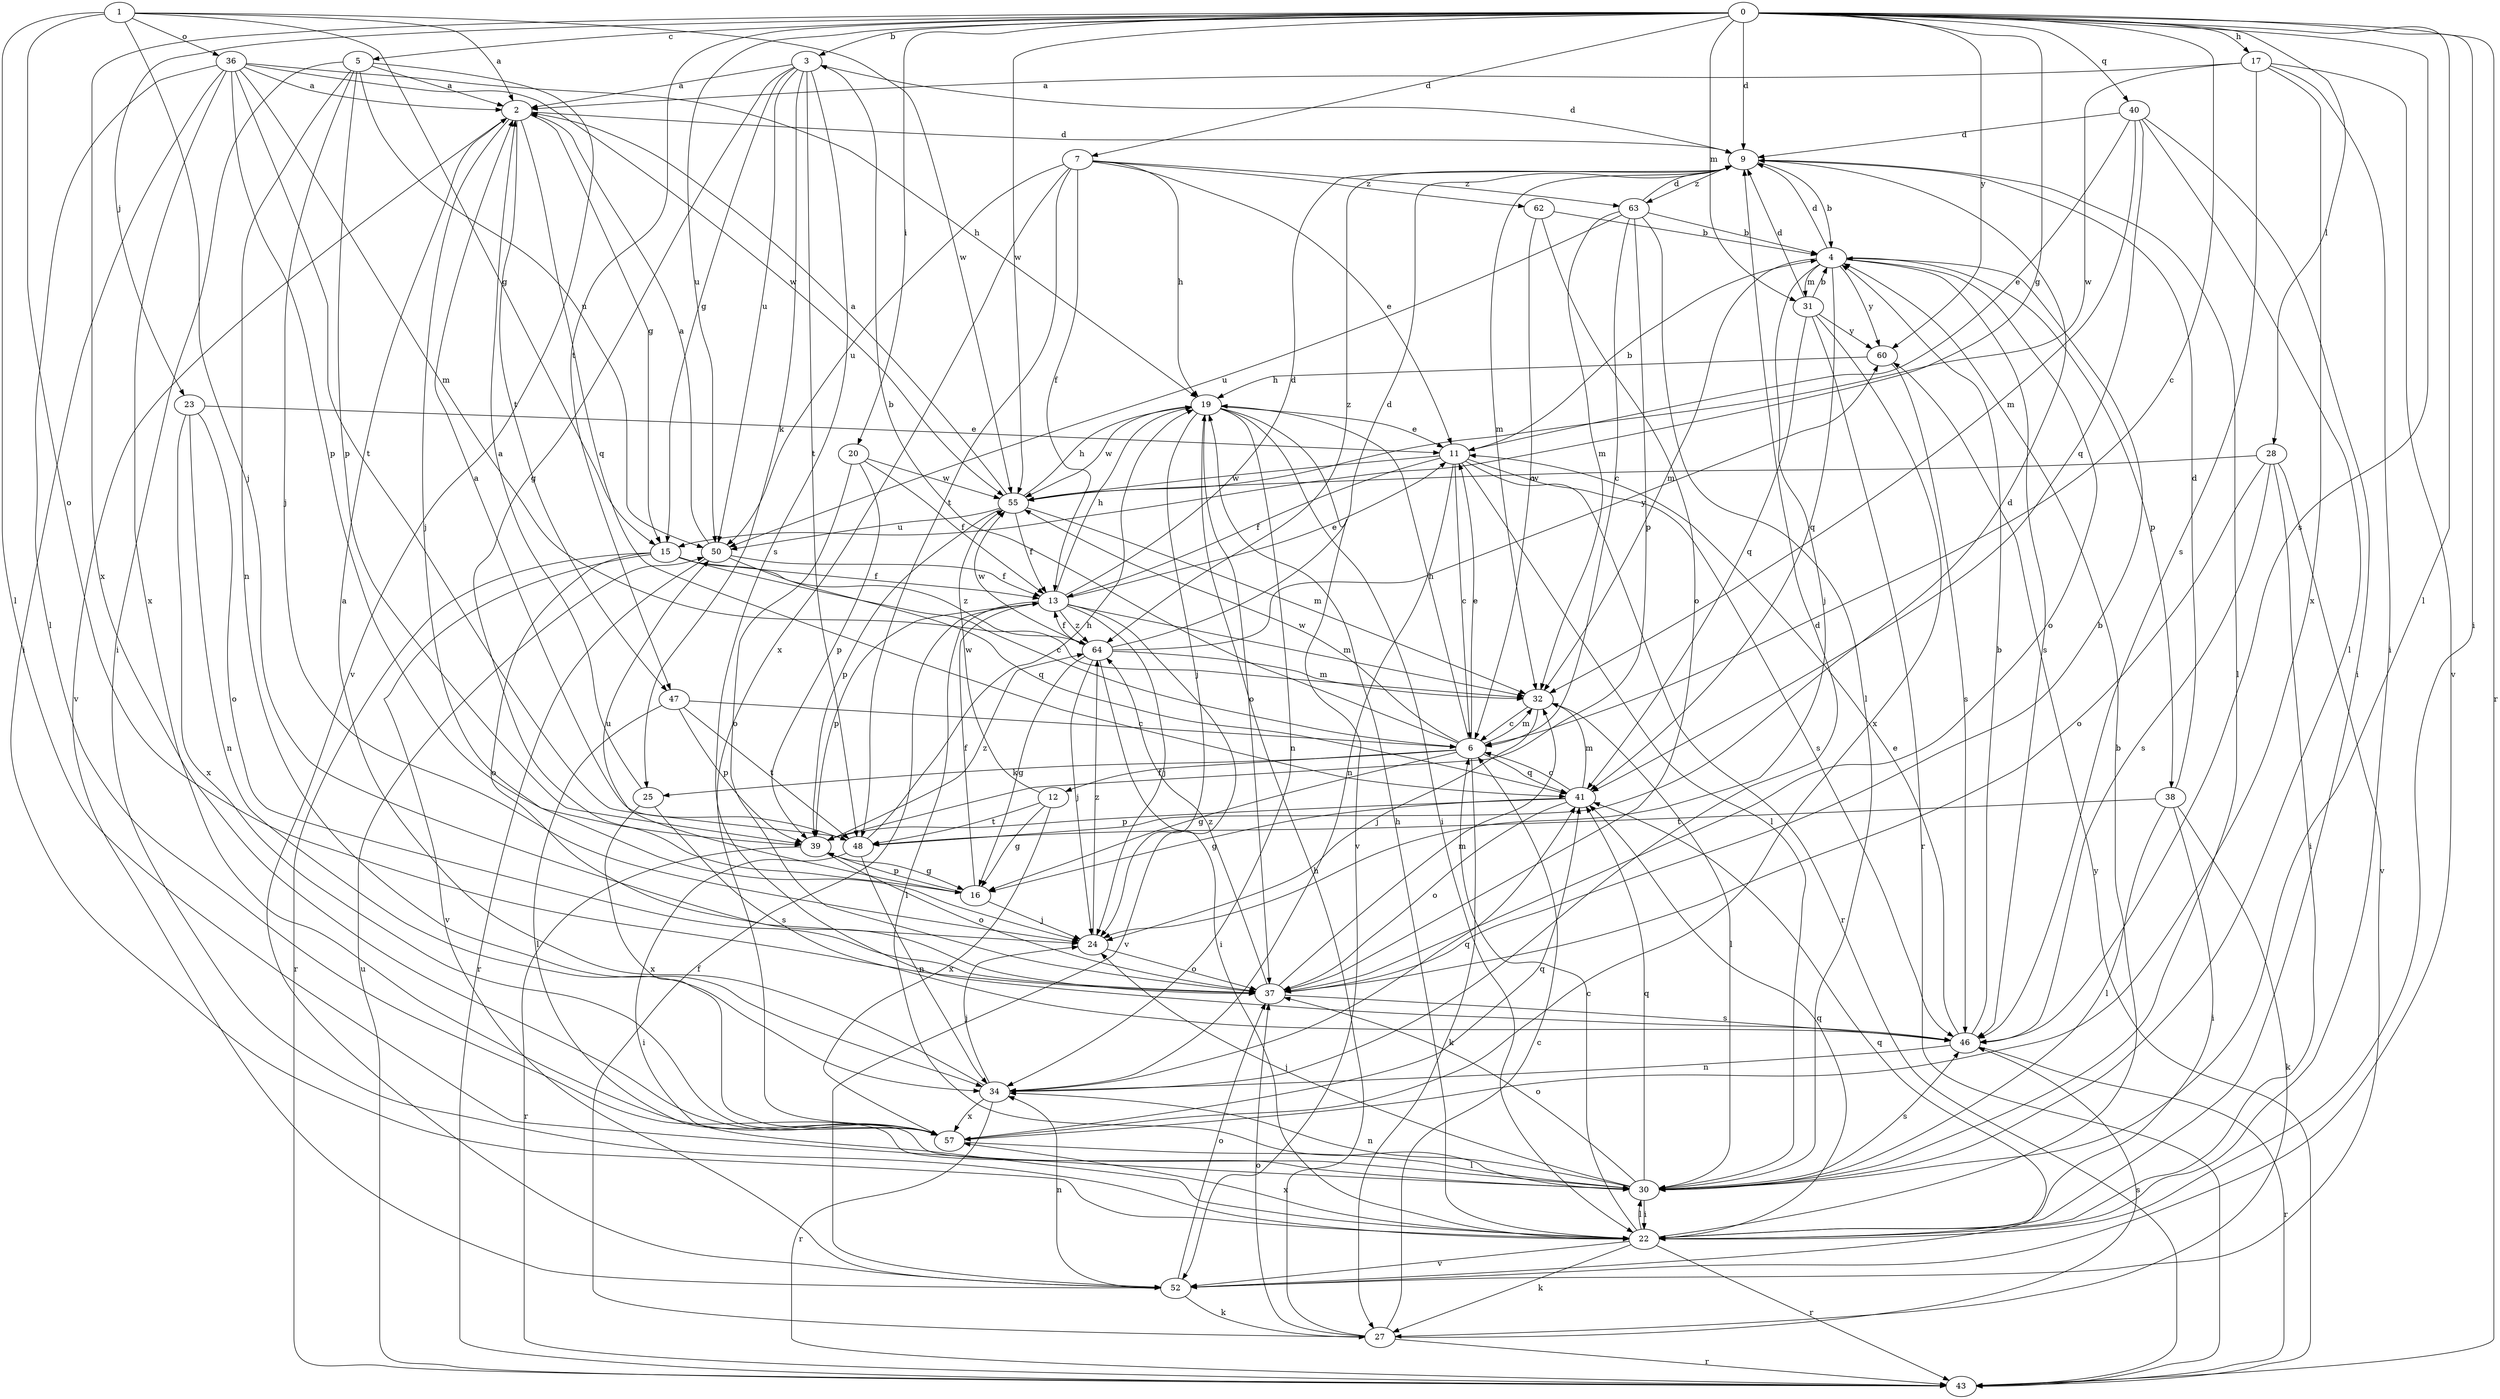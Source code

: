 strict digraph  {
0;
1;
2;
3;
4;
5;
6;
7;
9;
11;
12;
13;
15;
16;
17;
19;
20;
22;
23;
24;
25;
27;
28;
30;
31;
32;
34;
36;
37;
38;
39;
40;
41;
43;
46;
47;
48;
50;
52;
55;
57;
60;
62;
63;
64;
0 -> 3  [label=b];
0 -> 5  [label=c];
0 -> 6  [label=c];
0 -> 7  [label=d];
0 -> 9  [label=d];
0 -> 15  [label=g];
0 -> 17  [label=h];
0 -> 20  [label=i];
0 -> 22  [label=i];
0 -> 23  [label=j];
0 -> 28  [label=l];
0 -> 30  [label=l];
0 -> 31  [label=m];
0 -> 40  [label=q];
0 -> 43  [label=r];
0 -> 46  [label=s];
0 -> 47  [label=t];
0 -> 50  [label=u];
0 -> 55  [label=w];
0 -> 57  [label=x];
0 -> 60  [label=y];
1 -> 2  [label=a];
1 -> 15  [label=g];
1 -> 24  [label=j];
1 -> 30  [label=l];
1 -> 36  [label=o];
1 -> 37  [label=o];
1 -> 55  [label=w];
2 -> 9  [label=d];
2 -> 15  [label=g];
2 -> 24  [label=j];
2 -> 41  [label=q];
2 -> 47  [label=t];
2 -> 52  [label=v];
3 -> 2  [label=a];
3 -> 9  [label=d];
3 -> 15  [label=g];
3 -> 16  [label=g];
3 -> 25  [label=k];
3 -> 46  [label=s];
3 -> 48  [label=t];
3 -> 50  [label=u];
4 -> 9  [label=d];
4 -> 24  [label=j];
4 -> 31  [label=m];
4 -> 32  [label=m];
4 -> 37  [label=o];
4 -> 38  [label=p];
4 -> 41  [label=q];
4 -> 46  [label=s];
4 -> 60  [label=y];
5 -> 2  [label=a];
5 -> 22  [label=i];
5 -> 24  [label=j];
5 -> 34  [label=n];
5 -> 39  [label=p];
5 -> 50  [label=u];
5 -> 52  [label=v];
6 -> 3  [label=b];
6 -> 11  [label=e];
6 -> 12  [label=f];
6 -> 16  [label=g];
6 -> 19  [label=h];
6 -> 25  [label=k];
6 -> 27  [label=k];
6 -> 32  [label=m];
6 -> 41  [label=q];
6 -> 55  [label=w];
7 -> 11  [label=e];
7 -> 13  [label=f];
7 -> 19  [label=h];
7 -> 48  [label=t];
7 -> 50  [label=u];
7 -> 57  [label=x];
7 -> 62  [label=z];
7 -> 63  [label=z];
9 -> 4  [label=b];
9 -> 30  [label=l];
9 -> 32  [label=m];
9 -> 63  [label=z];
9 -> 64  [label=z];
11 -> 4  [label=b];
11 -> 6  [label=c];
11 -> 13  [label=f];
11 -> 30  [label=l];
11 -> 34  [label=n];
11 -> 43  [label=r];
11 -> 46  [label=s];
11 -> 55  [label=w];
12 -> 16  [label=g];
12 -> 48  [label=t];
12 -> 55  [label=w];
12 -> 57  [label=x];
13 -> 9  [label=d];
13 -> 11  [label=e];
13 -> 19  [label=h];
13 -> 24  [label=j];
13 -> 30  [label=l];
13 -> 32  [label=m];
13 -> 39  [label=p];
13 -> 52  [label=v];
13 -> 64  [label=z];
15 -> 6  [label=c];
15 -> 13  [label=f];
15 -> 37  [label=o];
15 -> 43  [label=r];
15 -> 52  [label=v];
15 -> 64  [label=z];
16 -> 13  [label=f];
16 -> 24  [label=j];
16 -> 39  [label=p];
16 -> 50  [label=u];
17 -> 2  [label=a];
17 -> 22  [label=i];
17 -> 46  [label=s];
17 -> 52  [label=v];
17 -> 55  [label=w];
17 -> 57  [label=x];
19 -> 11  [label=e];
19 -> 22  [label=i];
19 -> 24  [label=j];
19 -> 34  [label=n];
19 -> 37  [label=o];
19 -> 52  [label=v];
19 -> 55  [label=w];
20 -> 13  [label=f];
20 -> 37  [label=o];
20 -> 39  [label=p];
20 -> 55  [label=w];
22 -> 4  [label=b];
22 -> 6  [label=c];
22 -> 19  [label=h];
22 -> 27  [label=k];
22 -> 30  [label=l];
22 -> 41  [label=q];
22 -> 43  [label=r];
22 -> 52  [label=v];
22 -> 57  [label=x];
23 -> 11  [label=e];
23 -> 34  [label=n];
23 -> 37  [label=o];
23 -> 57  [label=x];
24 -> 37  [label=o];
24 -> 64  [label=z];
25 -> 2  [label=a];
25 -> 46  [label=s];
25 -> 57  [label=x];
27 -> 6  [label=c];
27 -> 13  [label=f];
27 -> 19  [label=h];
27 -> 37  [label=o];
27 -> 43  [label=r];
27 -> 46  [label=s];
28 -> 22  [label=i];
28 -> 37  [label=o];
28 -> 46  [label=s];
28 -> 52  [label=v];
28 -> 55  [label=w];
30 -> 22  [label=i];
30 -> 24  [label=j];
30 -> 34  [label=n];
30 -> 37  [label=o];
30 -> 41  [label=q];
30 -> 46  [label=s];
31 -> 4  [label=b];
31 -> 9  [label=d];
31 -> 41  [label=q];
31 -> 43  [label=r];
31 -> 57  [label=x];
31 -> 60  [label=y];
32 -> 6  [label=c];
32 -> 24  [label=j];
32 -> 30  [label=l];
34 -> 2  [label=a];
34 -> 9  [label=d];
34 -> 24  [label=j];
34 -> 41  [label=q];
34 -> 43  [label=r];
34 -> 57  [label=x];
36 -> 2  [label=a];
36 -> 19  [label=h];
36 -> 22  [label=i];
36 -> 30  [label=l];
36 -> 32  [label=m];
36 -> 39  [label=p];
36 -> 48  [label=t];
36 -> 55  [label=w];
36 -> 57  [label=x];
37 -> 4  [label=b];
37 -> 32  [label=m];
37 -> 46  [label=s];
37 -> 64  [label=z];
38 -> 9  [label=d];
38 -> 22  [label=i];
38 -> 27  [label=k];
38 -> 30  [label=l];
38 -> 48  [label=t];
39 -> 16  [label=g];
39 -> 37  [label=o];
39 -> 43  [label=r];
39 -> 64  [label=z];
40 -> 9  [label=d];
40 -> 11  [label=e];
40 -> 22  [label=i];
40 -> 30  [label=l];
40 -> 32  [label=m];
40 -> 41  [label=q];
41 -> 6  [label=c];
41 -> 16  [label=g];
41 -> 32  [label=m];
41 -> 37  [label=o];
41 -> 39  [label=p];
43 -> 50  [label=u];
43 -> 60  [label=y];
46 -> 4  [label=b];
46 -> 11  [label=e];
46 -> 34  [label=n];
46 -> 43  [label=r];
47 -> 6  [label=c];
47 -> 30  [label=l];
47 -> 39  [label=p];
47 -> 48  [label=t];
48 -> 2  [label=a];
48 -> 9  [label=d];
48 -> 19  [label=h];
48 -> 22  [label=i];
48 -> 34  [label=n];
50 -> 2  [label=a];
50 -> 13  [label=f];
50 -> 41  [label=q];
50 -> 43  [label=r];
52 -> 27  [label=k];
52 -> 34  [label=n];
52 -> 37  [label=o];
52 -> 41  [label=q];
55 -> 2  [label=a];
55 -> 13  [label=f];
55 -> 19  [label=h];
55 -> 32  [label=m];
55 -> 39  [label=p];
55 -> 50  [label=u];
57 -> 30  [label=l];
57 -> 41  [label=q];
60 -> 19  [label=h];
60 -> 46  [label=s];
62 -> 4  [label=b];
62 -> 6  [label=c];
62 -> 37  [label=o];
63 -> 4  [label=b];
63 -> 6  [label=c];
63 -> 9  [label=d];
63 -> 30  [label=l];
63 -> 32  [label=m];
63 -> 39  [label=p];
63 -> 50  [label=u];
64 -> 9  [label=d];
64 -> 13  [label=f];
64 -> 16  [label=g];
64 -> 22  [label=i];
64 -> 24  [label=j];
64 -> 32  [label=m];
64 -> 55  [label=w];
64 -> 60  [label=y];
}

